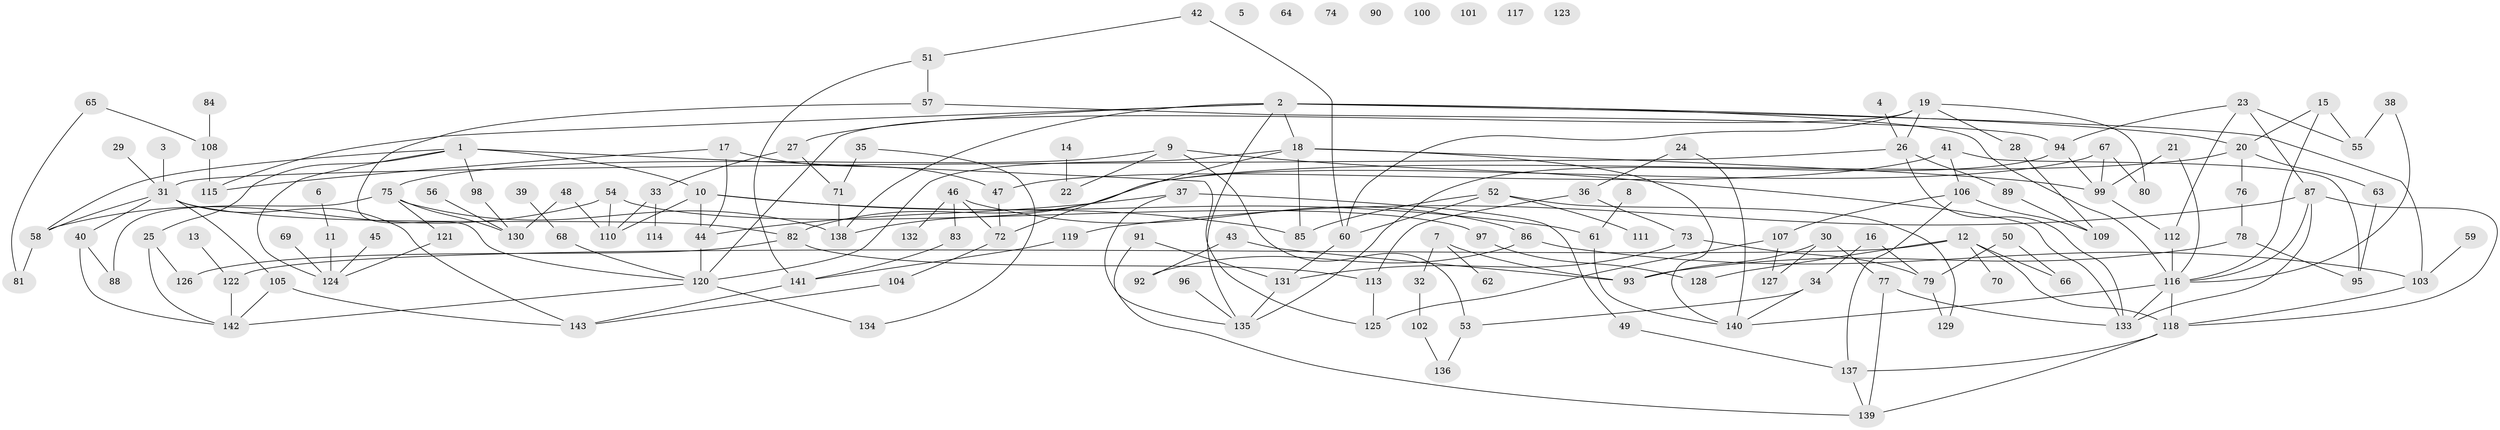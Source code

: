 // coarse degree distribution, {10: 0.010752688172043012, 13: 0.010752688172043012, 5: 0.0967741935483871, 2: 0.26881720430107525, 4: 0.16129032258064516, 1: 0.12903225806451613, 7: 0.03225806451612903, 6: 0.043010752688172046, 8: 0.021505376344086023, 3: 0.22580645161290322}
// Generated by graph-tools (version 1.1) at 2025/47/03/04/25 22:47:58]
// undirected, 143 vertices, 203 edges
graph export_dot {
  node [color=gray90,style=filled];
  1;
  2;
  3;
  4;
  5;
  6;
  7;
  8;
  9;
  10;
  11;
  12;
  13;
  14;
  15;
  16;
  17;
  18;
  19;
  20;
  21;
  22;
  23;
  24;
  25;
  26;
  27;
  28;
  29;
  30;
  31;
  32;
  33;
  34;
  35;
  36;
  37;
  38;
  39;
  40;
  41;
  42;
  43;
  44;
  45;
  46;
  47;
  48;
  49;
  50;
  51;
  52;
  53;
  54;
  55;
  56;
  57;
  58;
  59;
  60;
  61;
  62;
  63;
  64;
  65;
  66;
  67;
  68;
  69;
  70;
  71;
  72;
  73;
  74;
  75;
  76;
  77;
  78;
  79;
  80;
  81;
  82;
  83;
  84;
  85;
  86;
  87;
  88;
  89;
  90;
  91;
  92;
  93;
  94;
  95;
  96;
  97;
  98;
  99;
  100;
  101;
  102;
  103;
  104;
  105;
  106;
  107;
  108;
  109;
  110;
  111;
  112;
  113;
  114;
  115;
  116;
  117;
  118;
  119;
  120;
  121;
  122;
  123;
  124;
  125;
  126;
  127;
  128;
  129;
  130;
  131;
  132;
  133;
  134;
  135;
  136;
  137;
  138;
  139;
  140;
  141;
  142;
  143;
  1 -- 10;
  1 -- 25;
  1 -- 58;
  1 -- 98;
  1 -- 124;
  1 -- 125;
  2 -- 18;
  2 -- 20;
  2 -- 27;
  2 -- 103;
  2 -- 115;
  2 -- 116;
  2 -- 135;
  2 -- 138;
  3 -- 31;
  4 -- 26;
  6 -- 11;
  7 -- 32;
  7 -- 62;
  7 -- 93;
  8 -- 61;
  9 -- 22;
  9 -- 53;
  9 -- 75;
  9 -- 133;
  10 -- 44;
  10 -- 61;
  10 -- 85;
  10 -- 110;
  11 -- 124;
  12 -- 66;
  12 -- 70;
  12 -- 118;
  12 -- 122;
  12 -- 128;
  13 -- 122;
  14 -- 22;
  15 -- 20;
  15 -- 55;
  15 -- 116;
  16 -- 34;
  16 -- 79;
  17 -- 44;
  17 -- 47;
  17 -- 115;
  18 -- 72;
  18 -- 85;
  18 -- 99;
  18 -- 120;
  18 -- 140;
  19 -- 26;
  19 -- 28;
  19 -- 60;
  19 -- 80;
  19 -- 120;
  20 -- 63;
  20 -- 76;
  20 -- 82;
  21 -- 99;
  21 -- 116;
  23 -- 55;
  23 -- 87;
  23 -- 94;
  23 -- 112;
  24 -- 36;
  24 -- 140;
  25 -- 126;
  25 -- 142;
  26 -- 31;
  26 -- 89;
  26 -- 133;
  27 -- 33;
  27 -- 71;
  28 -- 109;
  29 -- 31;
  30 -- 77;
  30 -- 93;
  30 -- 127;
  31 -- 40;
  31 -- 58;
  31 -- 82;
  31 -- 105;
  31 -- 143;
  32 -- 102;
  33 -- 110;
  33 -- 114;
  34 -- 53;
  34 -- 140;
  35 -- 71;
  35 -- 134;
  36 -- 73;
  36 -- 113;
  37 -- 44;
  37 -- 49;
  37 -- 135;
  38 -- 55;
  38 -- 116;
  39 -- 68;
  40 -- 88;
  40 -- 142;
  41 -- 47;
  41 -- 95;
  41 -- 106;
  42 -- 51;
  42 -- 60;
  43 -- 92;
  43 -- 93;
  44 -- 120;
  45 -- 124;
  46 -- 72;
  46 -- 83;
  46 -- 86;
  46 -- 132;
  47 -- 72;
  48 -- 110;
  48 -- 130;
  49 -- 137;
  50 -- 66;
  50 -- 79;
  51 -- 57;
  51 -- 141;
  52 -- 60;
  52 -- 85;
  52 -- 111;
  52 -- 129;
  53 -- 136;
  54 -- 58;
  54 -- 97;
  54 -- 110;
  56 -- 130;
  57 -- 94;
  57 -- 120;
  58 -- 81;
  59 -- 103;
  60 -- 131;
  61 -- 140;
  63 -- 95;
  65 -- 81;
  65 -- 108;
  67 -- 80;
  67 -- 99;
  67 -- 138;
  68 -- 120;
  69 -- 124;
  71 -- 138;
  72 -- 104;
  73 -- 79;
  73 -- 131;
  75 -- 88;
  75 -- 121;
  75 -- 130;
  75 -- 138;
  76 -- 78;
  77 -- 133;
  77 -- 139;
  78 -- 93;
  78 -- 95;
  79 -- 129;
  82 -- 113;
  82 -- 126;
  83 -- 141;
  84 -- 108;
  86 -- 92;
  86 -- 103;
  87 -- 116;
  87 -- 118;
  87 -- 119;
  87 -- 133;
  89 -- 109;
  91 -- 131;
  91 -- 139;
  94 -- 99;
  94 -- 135;
  96 -- 135;
  97 -- 128;
  98 -- 130;
  99 -- 112;
  102 -- 136;
  103 -- 118;
  104 -- 143;
  105 -- 142;
  105 -- 143;
  106 -- 107;
  106 -- 109;
  106 -- 137;
  107 -- 125;
  107 -- 127;
  108 -- 115;
  112 -- 116;
  113 -- 125;
  116 -- 118;
  116 -- 133;
  116 -- 140;
  118 -- 137;
  118 -- 139;
  119 -- 141;
  120 -- 134;
  120 -- 142;
  121 -- 124;
  122 -- 142;
  131 -- 135;
  137 -- 139;
  141 -- 143;
}
